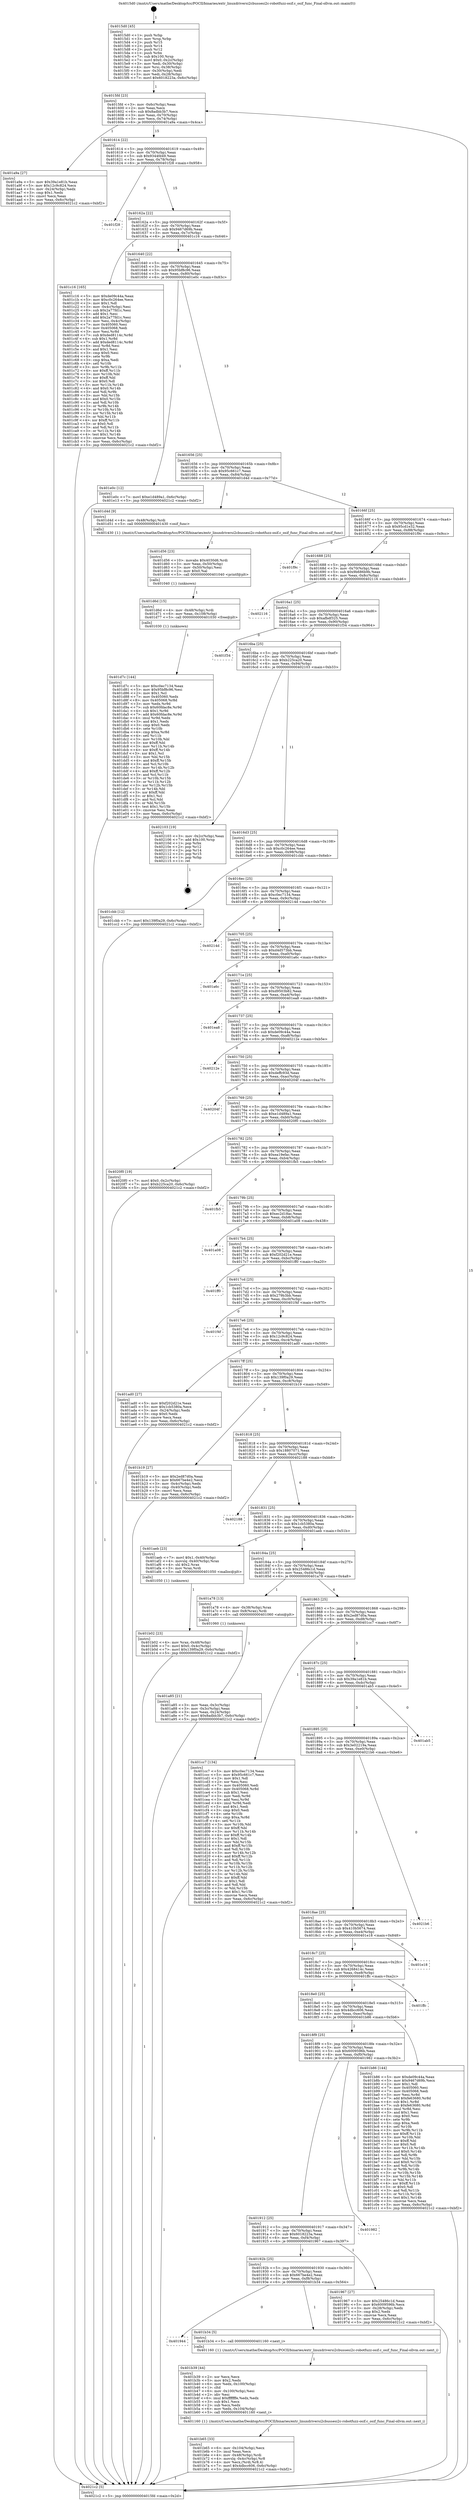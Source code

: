 digraph "0x4015d0" {
  label = "0x4015d0 (/mnt/c/Users/mathe/Desktop/tcc/POCII/binaries/extr_linuxdriversi2cbussesi2c-robotfuzz-osif.c_osif_func_Final-ollvm.out::main(0))"
  labelloc = "t"
  node[shape=record]

  Entry [label="",width=0.3,height=0.3,shape=circle,fillcolor=black,style=filled]
  "0x4015fd" [label="{
     0x4015fd [23]\l
     | [instrs]\l
     &nbsp;&nbsp;0x4015fd \<+3\>: mov -0x6c(%rbp),%eax\l
     &nbsp;&nbsp;0x401600 \<+2\>: mov %eax,%ecx\l
     &nbsp;&nbsp;0x401602 \<+6\>: sub $0x8adbb3b7,%ecx\l
     &nbsp;&nbsp;0x401608 \<+3\>: mov %eax,-0x70(%rbp)\l
     &nbsp;&nbsp;0x40160b \<+3\>: mov %ecx,-0x74(%rbp)\l
     &nbsp;&nbsp;0x40160e \<+6\>: je 0000000000401a9a \<main+0x4ca\>\l
  }"]
  "0x401a9a" [label="{
     0x401a9a [27]\l
     | [instrs]\l
     &nbsp;&nbsp;0x401a9a \<+5\>: mov $0x39a1e81b,%eax\l
     &nbsp;&nbsp;0x401a9f \<+5\>: mov $0x12c9c824,%ecx\l
     &nbsp;&nbsp;0x401aa4 \<+3\>: mov -0x24(%rbp),%edx\l
     &nbsp;&nbsp;0x401aa7 \<+3\>: cmp $0x1,%edx\l
     &nbsp;&nbsp;0x401aaa \<+3\>: cmovl %ecx,%eax\l
     &nbsp;&nbsp;0x401aad \<+3\>: mov %eax,-0x6c(%rbp)\l
     &nbsp;&nbsp;0x401ab0 \<+5\>: jmp 00000000004021c2 \<main+0xbf2\>\l
  }"]
  "0x401614" [label="{
     0x401614 [22]\l
     | [instrs]\l
     &nbsp;&nbsp;0x401614 \<+5\>: jmp 0000000000401619 \<main+0x49\>\l
     &nbsp;&nbsp;0x401619 \<+3\>: mov -0x70(%rbp),%eax\l
     &nbsp;&nbsp;0x40161c \<+5\>: sub $0x9344fd49,%eax\l
     &nbsp;&nbsp;0x401621 \<+3\>: mov %eax,-0x78(%rbp)\l
     &nbsp;&nbsp;0x401624 \<+6\>: je 0000000000401f28 \<main+0x958\>\l
  }"]
  Exit [label="",width=0.3,height=0.3,shape=circle,fillcolor=black,style=filled,peripheries=2]
  "0x401f28" [label="{
     0x401f28\l
  }", style=dashed]
  "0x40162a" [label="{
     0x40162a [22]\l
     | [instrs]\l
     &nbsp;&nbsp;0x40162a \<+5\>: jmp 000000000040162f \<main+0x5f\>\l
     &nbsp;&nbsp;0x40162f \<+3\>: mov -0x70(%rbp),%eax\l
     &nbsp;&nbsp;0x401632 \<+5\>: sub $0x9467d69b,%eax\l
     &nbsp;&nbsp;0x401637 \<+3\>: mov %eax,-0x7c(%rbp)\l
     &nbsp;&nbsp;0x40163a \<+6\>: je 0000000000401c16 \<main+0x646\>\l
  }"]
  "0x401d7c" [label="{
     0x401d7c [144]\l
     | [instrs]\l
     &nbsp;&nbsp;0x401d7c \<+5\>: mov $0xc0ec7134,%eax\l
     &nbsp;&nbsp;0x401d81 \<+5\>: mov $0x95bf8c96,%esi\l
     &nbsp;&nbsp;0x401d86 \<+2\>: mov $0x1,%cl\l
     &nbsp;&nbsp;0x401d88 \<+7\>: mov 0x405060,%edx\l
     &nbsp;&nbsp;0x401d8f \<+8\>: mov 0x405068,%r8d\l
     &nbsp;&nbsp;0x401d97 \<+3\>: mov %edx,%r9d\l
     &nbsp;&nbsp;0x401d9a \<+7\>: sub $0x60fdac8e,%r9d\l
     &nbsp;&nbsp;0x401da1 \<+4\>: sub $0x1,%r9d\l
     &nbsp;&nbsp;0x401da5 \<+7\>: add $0x60fdac8e,%r9d\l
     &nbsp;&nbsp;0x401dac \<+4\>: imul %r9d,%edx\l
     &nbsp;&nbsp;0x401db0 \<+3\>: and $0x1,%edx\l
     &nbsp;&nbsp;0x401db3 \<+3\>: cmp $0x0,%edx\l
     &nbsp;&nbsp;0x401db6 \<+4\>: sete %r10b\l
     &nbsp;&nbsp;0x401dba \<+4\>: cmp $0xa,%r8d\l
     &nbsp;&nbsp;0x401dbe \<+4\>: setl %r11b\l
     &nbsp;&nbsp;0x401dc2 \<+3\>: mov %r10b,%bl\l
     &nbsp;&nbsp;0x401dc5 \<+3\>: xor $0xff,%bl\l
     &nbsp;&nbsp;0x401dc8 \<+3\>: mov %r11b,%r14b\l
     &nbsp;&nbsp;0x401dcb \<+4\>: xor $0xff,%r14b\l
     &nbsp;&nbsp;0x401dcf \<+3\>: xor $0x1,%cl\l
     &nbsp;&nbsp;0x401dd2 \<+3\>: mov %bl,%r15b\l
     &nbsp;&nbsp;0x401dd5 \<+4\>: and $0xff,%r15b\l
     &nbsp;&nbsp;0x401dd9 \<+3\>: and %cl,%r10b\l
     &nbsp;&nbsp;0x401ddc \<+3\>: mov %r14b,%r12b\l
     &nbsp;&nbsp;0x401ddf \<+4\>: and $0xff,%r12b\l
     &nbsp;&nbsp;0x401de3 \<+3\>: and %cl,%r11b\l
     &nbsp;&nbsp;0x401de6 \<+3\>: or %r10b,%r15b\l
     &nbsp;&nbsp;0x401de9 \<+3\>: or %r11b,%r12b\l
     &nbsp;&nbsp;0x401dec \<+3\>: xor %r12b,%r15b\l
     &nbsp;&nbsp;0x401def \<+3\>: or %r14b,%bl\l
     &nbsp;&nbsp;0x401df2 \<+3\>: xor $0xff,%bl\l
     &nbsp;&nbsp;0x401df5 \<+3\>: or $0x1,%cl\l
     &nbsp;&nbsp;0x401df8 \<+2\>: and %cl,%bl\l
     &nbsp;&nbsp;0x401dfa \<+3\>: or %bl,%r15b\l
     &nbsp;&nbsp;0x401dfd \<+4\>: test $0x1,%r15b\l
     &nbsp;&nbsp;0x401e01 \<+3\>: cmovne %esi,%eax\l
     &nbsp;&nbsp;0x401e04 \<+3\>: mov %eax,-0x6c(%rbp)\l
     &nbsp;&nbsp;0x401e07 \<+5\>: jmp 00000000004021c2 \<main+0xbf2\>\l
  }"]
  "0x401c16" [label="{
     0x401c16 [165]\l
     | [instrs]\l
     &nbsp;&nbsp;0x401c16 \<+5\>: mov $0xde09c44a,%eax\l
     &nbsp;&nbsp;0x401c1b \<+5\>: mov $0xc0c264ee,%ecx\l
     &nbsp;&nbsp;0x401c20 \<+2\>: mov $0x1,%dl\l
     &nbsp;&nbsp;0x401c22 \<+3\>: mov -0x4c(%rbp),%esi\l
     &nbsp;&nbsp;0x401c25 \<+6\>: sub $0x2a77fd1c,%esi\l
     &nbsp;&nbsp;0x401c2b \<+3\>: add $0x1,%esi\l
     &nbsp;&nbsp;0x401c2e \<+6\>: add $0x2a77fd1c,%esi\l
     &nbsp;&nbsp;0x401c34 \<+3\>: mov %esi,-0x4c(%rbp)\l
     &nbsp;&nbsp;0x401c37 \<+7\>: mov 0x405060,%esi\l
     &nbsp;&nbsp;0x401c3e \<+7\>: mov 0x405068,%edi\l
     &nbsp;&nbsp;0x401c45 \<+3\>: mov %esi,%r8d\l
     &nbsp;&nbsp;0x401c48 \<+7\>: sub $0xded8114c,%r8d\l
     &nbsp;&nbsp;0x401c4f \<+4\>: sub $0x1,%r8d\l
     &nbsp;&nbsp;0x401c53 \<+7\>: add $0xded8114c,%r8d\l
     &nbsp;&nbsp;0x401c5a \<+4\>: imul %r8d,%esi\l
     &nbsp;&nbsp;0x401c5e \<+3\>: and $0x1,%esi\l
     &nbsp;&nbsp;0x401c61 \<+3\>: cmp $0x0,%esi\l
     &nbsp;&nbsp;0x401c64 \<+4\>: sete %r9b\l
     &nbsp;&nbsp;0x401c68 \<+3\>: cmp $0xa,%edi\l
     &nbsp;&nbsp;0x401c6b \<+4\>: setl %r10b\l
     &nbsp;&nbsp;0x401c6f \<+3\>: mov %r9b,%r11b\l
     &nbsp;&nbsp;0x401c72 \<+4\>: xor $0xff,%r11b\l
     &nbsp;&nbsp;0x401c76 \<+3\>: mov %r10b,%bl\l
     &nbsp;&nbsp;0x401c79 \<+3\>: xor $0xff,%bl\l
     &nbsp;&nbsp;0x401c7c \<+3\>: xor $0x0,%dl\l
     &nbsp;&nbsp;0x401c7f \<+3\>: mov %r11b,%r14b\l
     &nbsp;&nbsp;0x401c82 \<+4\>: and $0x0,%r14b\l
     &nbsp;&nbsp;0x401c86 \<+3\>: and %dl,%r9b\l
     &nbsp;&nbsp;0x401c89 \<+3\>: mov %bl,%r15b\l
     &nbsp;&nbsp;0x401c8c \<+4\>: and $0x0,%r15b\l
     &nbsp;&nbsp;0x401c90 \<+3\>: and %dl,%r10b\l
     &nbsp;&nbsp;0x401c93 \<+3\>: or %r9b,%r14b\l
     &nbsp;&nbsp;0x401c96 \<+3\>: or %r10b,%r15b\l
     &nbsp;&nbsp;0x401c99 \<+3\>: xor %r15b,%r14b\l
     &nbsp;&nbsp;0x401c9c \<+3\>: or %bl,%r11b\l
     &nbsp;&nbsp;0x401c9f \<+4\>: xor $0xff,%r11b\l
     &nbsp;&nbsp;0x401ca3 \<+3\>: or $0x0,%dl\l
     &nbsp;&nbsp;0x401ca6 \<+3\>: and %dl,%r11b\l
     &nbsp;&nbsp;0x401ca9 \<+3\>: or %r11b,%r14b\l
     &nbsp;&nbsp;0x401cac \<+4\>: test $0x1,%r14b\l
     &nbsp;&nbsp;0x401cb0 \<+3\>: cmovne %ecx,%eax\l
     &nbsp;&nbsp;0x401cb3 \<+3\>: mov %eax,-0x6c(%rbp)\l
     &nbsp;&nbsp;0x401cb6 \<+5\>: jmp 00000000004021c2 \<main+0xbf2\>\l
  }"]
  "0x401640" [label="{
     0x401640 [22]\l
     | [instrs]\l
     &nbsp;&nbsp;0x401640 \<+5\>: jmp 0000000000401645 \<main+0x75\>\l
     &nbsp;&nbsp;0x401645 \<+3\>: mov -0x70(%rbp),%eax\l
     &nbsp;&nbsp;0x401648 \<+5\>: sub $0x95bf8c96,%eax\l
     &nbsp;&nbsp;0x40164d \<+3\>: mov %eax,-0x80(%rbp)\l
     &nbsp;&nbsp;0x401650 \<+6\>: je 0000000000401e0c \<main+0x83c\>\l
  }"]
  "0x401d6d" [label="{
     0x401d6d [15]\l
     | [instrs]\l
     &nbsp;&nbsp;0x401d6d \<+4\>: mov -0x48(%rbp),%rdi\l
     &nbsp;&nbsp;0x401d71 \<+6\>: mov %eax,-0x108(%rbp)\l
     &nbsp;&nbsp;0x401d77 \<+5\>: call 0000000000401030 \<free@plt\>\l
     | [calls]\l
     &nbsp;&nbsp;0x401030 \{1\} (unknown)\l
  }"]
  "0x401e0c" [label="{
     0x401e0c [12]\l
     | [instrs]\l
     &nbsp;&nbsp;0x401e0c \<+7\>: movl $0xe1d489a1,-0x6c(%rbp)\l
     &nbsp;&nbsp;0x401e13 \<+5\>: jmp 00000000004021c2 \<main+0xbf2\>\l
  }"]
  "0x401656" [label="{
     0x401656 [25]\l
     | [instrs]\l
     &nbsp;&nbsp;0x401656 \<+5\>: jmp 000000000040165b \<main+0x8b\>\l
     &nbsp;&nbsp;0x40165b \<+3\>: mov -0x70(%rbp),%eax\l
     &nbsp;&nbsp;0x40165e \<+5\>: sub $0x95c661c7,%eax\l
     &nbsp;&nbsp;0x401663 \<+6\>: mov %eax,-0x84(%rbp)\l
     &nbsp;&nbsp;0x401669 \<+6\>: je 0000000000401d4d \<main+0x77d\>\l
  }"]
  "0x401d56" [label="{
     0x401d56 [23]\l
     | [instrs]\l
     &nbsp;&nbsp;0x401d56 \<+10\>: movabs $0x4030d6,%rdi\l
     &nbsp;&nbsp;0x401d60 \<+3\>: mov %eax,-0x50(%rbp)\l
     &nbsp;&nbsp;0x401d63 \<+3\>: mov -0x50(%rbp),%esi\l
     &nbsp;&nbsp;0x401d66 \<+2\>: mov $0x0,%al\l
     &nbsp;&nbsp;0x401d68 \<+5\>: call 0000000000401040 \<printf@plt\>\l
     | [calls]\l
     &nbsp;&nbsp;0x401040 \{1\} (unknown)\l
  }"]
  "0x401d4d" [label="{
     0x401d4d [9]\l
     | [instrs]\l
     &nbsp;&nbsp;0x401d4d \<+4\>: mov -0x48(%rbp),%rdi\l
     &nbsp;&nbsp;0x401d51 \<+5\>: call 0000000000401430 \<osif_func\>\l
     | [calls]\l
     &nbsp;&nbsp;0x401430 \{1\} (/mnt/c/Users/mathe/Desktop/tcc/POCII/binaries/extr_linuxdriversi2cbussesi2c-robotfuzz-osif.c_osif_func_Final-ollvm.out::osif_func)\l
  }"]
  "0x40166f" [label="{
     0x40166f [25]\l
     | [instrs]\l
     &nbsp;&nbsp;0x40166f \<+5\>: jmp 0000000000401674 \<main+0xa4\>\l
     &nbsp;&nbsp;0x401674 \<+3\>: mov -0x70(%rbp),%eax\l
     &nbsp;&nbsp;0x401677 \<+5\>: sub $0x95cd1e32,%eax\l
     &nbsp;&nbsp;0x40167c \<+6\>: mov %eax,-0x88(%rbp)\l
     &nbsp;&nbsp;0x401682 \<+6\>: je 0000000000401f9c \<main+0x9cc\>\l
  }"]
  "0x401b65" [label="{
     0x401b65 [33]\l
     | [instrs]\l
     &nbsp;&nbsp;0x401b65 \<+6\>: mov -0x104(%rbp),%ecx\l
     &nbsp;&nbsp;0x401b6b \<+3\>: imul %eax,%ecx\l
     &nbsp;&nbsp;0x401b6e \<+4\>: mov -0x48(%rbp),%rdi\l
     &nbsp;&nbsp;0x401b72 \<+4\>: movslq -0x4c(%rbp),%r8\l
     &nbsp;&nbsp;0x401b76 \<+4\>: mov %ecx,(%rdi,%r8,4)\l
     &nbsp;&nbsp;0x401b7a \<+7\>: movl $0x4dbcc606,-0x6c(%rbp)\l
     &nbsp;&nbsp;0x401b81 \<+5\>: jmp 00000000004021c2 \<main+0xbf2\>\l
  }"]
  "0x401f9c" [label="{
     0x401f9c\l
  }", style=dashed]
  "0x401688" [label="{
     0x401688 [25]\l
     | [instrs]\l
     &nbsp;&nbsp;0x401688 \<+5\>: jmp 000000000040168d \<main+0xbd\>\l
     &nbsp;&nbsp;0x40168d \<+3\>: mov -0x70(%rbp),%eax\l
     &nbsp;&nbsp;0x401690 \<+5\>: sub $0x9b686b9b,%eax\l
     &nbsp;&nbsp;0x401695 \<+6\>: mov %eax,-0x8c(%rbp)\l
     &nbsp;&nbsp;0x40169b \<+6\>: je 0000000000402116 \<main+0xb46\>\l
  }"]
  "0x401b39" [label="{
     0x401b39 [44]\l
     | [instrs]\l
     &nbsp;&nbsp;0x401b39 \<+2\>: xor %ecx,%ecx\l
     &nbsp;&nbsp;0x401b3b \<+5\>: mov $0x2,%edx\l
     &nbsp;&nbsp;0x401b40 \<+6\>: mov %edx,-0x100(%rbp)\l
     &nbsp;&nbsp;0x401b46 \<+1\>: cltd\l
     &nbsp;&nbsp;0x401b47 \<+6\>: mov -0x100(%rbp),%esi\l
     &nbsp;&nbsp;0x401b4d \<+2\>: idiv %esi\l
     &nbsp;&nbsp;0x401b4f \<+6\>: imul $0xfffffffe,%edx,%edx\l
     &nbsp;&nbsp;0x401b55 \<+3\>: sub $0x1,%ecx\l
     &nbsp;&nbsp;0x401b58 \<+2\>: sub %ecx,%edx\l
     &nbsp;&nbsp;0x401b5a \<+6\>: mov %edx,-0x104(%rbp)\l
     &nbsp;&nbsp;0x401b60 \<+5\>: call 0000000000401160 \<next_i\>\l
     | [calls]\l
     &nbsp;&nbsp;0x401160 \{1\} (/mnt/c/Users/mathe/Desktop/tcc/POCII/binaries/extr_linuxdriversi2cbussesi2c-robotfuzz-osif.c_osif_func_Final-ollvm.out::next_i)\l
  }"]
  "0x402116" [label="{
     0x402116\l
  }", style=dashed]
  "0x4016a1" [label="{
     0x4016a1 [25]\l
     | [instrs]\l
     &nbsp;&nbsp;0x4016a1 \<+5\>: jmp 00000000004016a6 \<main+0xd6\>\l
     &nbsp;&nbsp;0x4016a6 \<+3\>: mov -0x70(%rbp),%eax\l
     &nbsp;&nbsp;0x4016a9 \<+5\>: sub $0xafbdf325,%eax\l
     &nbsp;&nbsp;0x4016ae \<+6\>: mov %eax,-0x90(%rbp)\l
     &nbsp;&nbsp;0x4016b4 \<+6\>: je 0000000000401f34 \<main+0x964\>\l
  }"]
  "0x401944" [label="{
     0x401944\l
  }", style=dashed]
  "0x401f34" [label="{
     0x401f34\l
  }", style=dashed]
  "0x4016ba" [label="{
     0x4016ba [25]\l
     | [instrs]\l
     &nbsp;&nbsp;0x4016ba \<+5\>: jmp 00000000004016bf \<main+0xef\>\l
     &nbsp;&nbsp;0x4016bf \<+3\>: mov -0x70(%rbp),%eax\l
     &nbsp;&nbsp;0x4016c2 \<+5\>: sub $0xb225ca20,%eax\l
     &nbsp;&nbsp;0x4016c7 \<+6\>: mov %eax,-0x94(%rbp)\l
     &nbsp;&nbsp;0x4016cd \<+6\>: je 0000000000402103 \<main+0xb33\>\l
  }"]
  "0x401b34" [label="{
     0x401b34 [5]\l
     | [instrs]\l
     &nbsp;&nbsp;0x401b34 \<+5\>: call 0000000000401160 \<next_i\>\l
     | [calls]\l
     &nbsp;&nbsp;0x401160 \{1\} (/mnt/c/Users/mathe/Desktop/tcc/POCII/binaries/extr_linuxdriversi2cbussesi2c-robotfuzz-osif.c_osif_func_Final-ollvm.out::next_i)\l
  }"]
  "0x402103" [label="{
     0x402103 [19]\l
     | [instrs]\l
     &nbsp;&nbsp;0x402103 \<+3\>: mov -0x2c(%rbp),%eax\l
     &nbsp;&nbsp;0x402106 \<+7\>: add $0x100,%rsp\l
     &nbsp;&nbsp;0x40210d \<+1\>: pop %rbx\l
     &nbsp;&nbsp;0x40210e \<+2\>: pop %r12\l
     &nbsp;&nbsp;0x402110 \<+2\>: pop %r14\l
     &nbsp;&nbsp;0x402112 \<+2\>: pop %r15\l
     &nbsp;&nbsp;0x402114 \<+1\>: pop %rbp\l
     &nbsp;&nbsp;0x402115 \<+1\>: ret\l
  }"]
  "0x4016d3" [label="{
     0x4016d3 [25]\l
     | [instrs]\l
     &nbsp;&nbsp;0x4016d3 \<+5\>: jmp 00000000004016d8 \<main+0x108\>\l
     &nbsp;&nbsp;0x4016d8 \<+3\>: mov -0x70(%rbp),%eax\l
     &nbsp;&nbsp;0x4016db \<+5\>: sub $0xc0c264ee,%eax\l
     &nbsp;&nbsp;0x4016e0 \<+6\>: mov %eax,-0x98(%rbp)\l
     &nbsp;&nbsp;0x4016e6 \<+6\>: je 0000000000401cbb \<main+0x6eb\>\l
  }"]
  "0x401b02" [label="{
     0x401b02 [23]\l
     | [instrs]\l
     &nbsp;&nbsp;0x401b02 \<+4\>: mov %rax,-0x48(%rbp)\l
     &nbsp;&nbsp;0x401b06 \<+7\>: movl $0x0,-0x4c(%rbp)\l
     &nbsp;&nbsp;0x401b0d \<+7\>: movl $0x139f0a29,-0x6c(%rbp)\l
     &nbsp;&nbsp;0x401b14 \<+5\>: jmp 00000000004021c2 \<main+0xbf2\>\l
  }"]
  "0x401cbb" [label="{
     0x401cbb [12]\l
     | [instrs]\l
     &nbsp;&nbsp;0x401cbb \<+7\>: movl $0x139f0a29,-0x6c(%rbp)\l
     &nbsp;&nbsp;0x401cc2 \<+5\>: jmp 00000000004021c2 \<main+0xbf2\>\l
  }"]
  "0x4016ec" [label="{
     0x4016ec [25]\l
     | [instrs]\l
     &nbsp;&nbsp;0x4016ec \<+5\>: jmp 00000000004016f1 \<main+0x121\>\l
     &nbsp;&nbsp;0x4016f1 \<+3\>: mov -0x70(%rbp),%eax\l
     &nbsp;&nbsp;0x4016f4 \<+5\>: sub $0xc0ec7134,%eax\l
     &nbsp;&nbsp;0x4016f9 \<+6\>: mov %eax,-0x9c(%rbp)\l
     &nbsp;&nbsp;0x4016ff \<+6\>: je 000000000040214d \<main+0xb7d\>\l
  }"]
  "0x401a85" [label="{
     0x401a85 [21]\l
     | [instrs]\l
     &nbsp;&nbsp;0x401a85 \<+3\>: mov %eax,-0x3c(%rbp)\l
     &nbsp;&nbsp;0x401a88 \<+3\>: mov -0x3c(%rbp),%eax\l
     &nbsp;&nbsp;0x401a8b \<+3\>: mov %eax,-0x24(%rbp)\l
     &nbsp;&nbsp;0x401a8e \<+7\>: movl $0x8adbb3b7,-0x6c(%rbp)\l
     &nbsp;&nbsp;0x401a95 \<+5\>: jmp 00000000004021c2 \<main+0xbf2\>\l
  }"]
  "0x40214d" [label="{
     0x40214d\l
  }", style=dashed]
  "0x401705" [label="{
     0x401705 [25]\l
     | [instrs]\l
     &nbsp;&nbsp;0x401705 \<+5\>: jmp 000000000040170a \<main+0x13a\>\l
     &nbsp;&nbsp;0x40170a \<+3\>: mov -0x70(%rbp),%eax\l
     &nbsp;&nbsp;0x40170d \<+5\>: sub $0xd4d573bb,%eax\l
     &nbsp;&nbsp;0x401712 \<+6\>: mov %eax,-0xa0(%rbp)\l
     &nbsp;&nbsp;0x401718 \<+6\>: je 0000000000401a6c \<main+0x49c\>\l
  }"]
  "0x4015d0" [label="{
     0x4015d0 [45]\l
     | [instrs]\l
     &nbsp;&nbsp;0x4015d0 \<+1\>: push %rbp\l
     &nbsp;&nbsp;0x4015d1 \<+3\>: mov %rsp,%rbp\l
     &nbsp;&nbsp;0x4015d4 \<+2\>: push %r15\l
     &nbsp;&nbsp;0x4015d6 \<+2\>: push %r14\l
     &nbsp;&nbsp;0x4015d8 \<+2\>: push %r12\l
     &nbsp;&nbsp;0x4015da \<+1\>: push %rbx\l
     &nbsp;&nbsp;0x4015db \<+7\>: sub $0x100,%rsp\l
     &nbsp;&nbsp;0x4015e2 \<+7\>: movl $0x0,-0x2c(%rbp)\l
     &nbsp;&nbsp;0x4015e9 \<+3\>: mov %edi,-0x30(%rbp)\l
     &nbsp;&nbsp;0x4015ec \<+4\>: mov %rsi,-0x38(%rbp)\l
     &nbsp;&nbsp;0x4015f0 \<+3\>: mov -0x30(%rbp),%edi\l
     &nbsp;&nbsp;0x4015f3 \<+3\>: mov %edi,-0x28(%rbp)\l
     &nbsp;&nbsp;0x4015f6 \<+7\>: movl $0x6018223a,-0x6c(%rbp)\l
  }"]
  "0x401a6c" [label="{
     0x401a6c\l
  }", style=dashed]
  "0x40171e" [label="{
     0x40171e [25]\l
     | [instrs]\l
     &nbsp;&nbsp;0x40171e \<+5\>: jmp 0000000000401723 \<main+0x153\>\l
     &nbsp;&nbsp;0x401723 \<+3\>: mov -0x70(%rbp),%eax\l
     &nbsp;&nbsp;0x401726 \<+5\>: sub $0xd9503b82,%eax\l
     &nbsp;&nbsp;0x40172b \<+6\>: mov %eax,-0xa4(%rbp)\l
     &nbsp;&nbsp;0x401731 \<+6\>: je 0000000000401ea8 \<main+0x8d8\>\l
  }"]
  "0x4021c2" [label="{
     0x4021c2 [5]\l
     | [instrs]\l
     &nbsp;&nbsp;0x4021c2 \<+5\>: jmp 00000000004015fd \<main+0x2d\>\l
  }"]
  "0x401ea8" [label="{
     0x401ea8\l
  }", style=dashed]
  "0x401737" [label="{
     0x401737 [25]\l
     | [instrs]\l
     &nbsp;&nbsp;0x401737 \<+5\>: jmp 000000000040173c \<main+0x16c\>\l
     &nbsp;&nbsp;0x40173c \<+3\>: mov -0x70(%rbp),%eax\l
     &nbsp;&nbsp;0x40173f \<+5\>: sub $0xde09c44a,%eax\l
     &nbsp;&nbsp;0x401744 \<+6\>: mov %eax,-0xa8(%rbp)\l
     &nbsp;&nbsp;0x40174a \<+6\>: je 000000000040212e \<main+0xb5e\>\l
  }"]
  "0x40192b" [label="{
     0x40192b [25]\l
     | [instrs]\l
     &nbsp;&nbsp;0x40192b \<+5\>: jmp 0000000000401930 \<main+0x360\>\l
     &nbsp;&nbsp;0x401930 \<+3\>: mov -0x70(%rbp),%eax\l
     &nbsp;&nbsp;0x401933 \<+5\>: sub $0x667be4e2,%eax\l
     &nbsp;&nbsp;0x401938 \<+6\>: mov %eax,-0xf8(%rbp)\l
     &nbsp;&nbsp;0x40193e \<+6\>: je 0000000000401b34 \<main+0x564\>\l
  }"]
  "0x40212e" [label="{
     0x40212e\l
  }", style=dashed]
  "0x401750" [label="{
     0x401750 [25]\l
     | [instrs]\l
     &nbsp;&nbsp;0x401750 \<+5\>: jmp 0000000000401755 \<main+0x185\>\l
     &nbsp;&nbsp;0x401755 \<+3\>: mov -0x70(%rbp),%eax\l
     &nbsp;&nbsp;0x401758 \<+5\>: sub $0xdeffc93d,%eax\l
     &nbsp;&nbsp;0x40175d \<+6\>: mov %eax,-0xac(%rbp)\l
     &nbsp;&nbsp;0x401763 \<+6\>: je 000000000040204f \<main+0xa7f\>\l
  }"]
  "0x401967" [label="{
     0x401967 [27]\l
     | [instrs]\l
     &nbsp;&nbsp;0x401967 \<+5\>: mov $0x25486c1d,%eax\l
     &nbsp;&nbsp;0x40196c \<+5\>: mov $0x6009596b,%ecx\l
     &nbsp;&nbsp;0x401971 \<+3\>: mov -0x28(%rbp),%edx\l
     &nbsp;&nbsp;0x401974 \<+3\>: cmp $0x2,%edx\l
     &nbsp;&nbsp;0x401977 \<+3\>: cmovne %ecx,%eax\l
     &nbsp;&nbsp;0x40197a \<+3\>: mov %eax,-0x6c(%rbp)\l
     &nbsp;&nbsp;0x40197d \<+5\>: jmp 00000000004021c2 \<main+0xbf2\>\l
  }"]
  "0x40204f" [label="{
     0x40204f\l
  }", style=dashed]
  "0x401769" [label="{
     0x401769 [25]\l
     | [instrs]\l
     &nbsp;&nbsp;0x401769 \<+5\>: jmp 000000000040176e \<main+0x19e\>\l
     &nbsp;&nbsp;0x40176e \<+3\>: mov -0x70(%rbp),%eax\l
     &nbsp;&nbsp;0x401771 \<+5\>: sub $0xe1d489a1,%eax\l
     &nbsp;&nbsp;0x401776 \<+6\>: mov %eax,-0xb0(%rbp)\l
     &nbsp;&nbsp;0x40177c \<+6\>: je 00000000004020f0 \<main+0xb20\>\l
  }"]
  "0x401912" [label="{
     0x401912 [25]\l
     | [instrs]\l
     &nbsp;&nbsp;0x401912 \<+5\>: jmp 0000000000401917 \<main+0x347\>\l
     &nbsp;&nbsp;0x401917 \<+3\>: mov -0x70(%rbp),%eax\l
     &nbsp;&nbsp;0x40191a \<+5\>: sub $0x6018223a,%eax\l
     &nbsp;&nbsp;0x40191f \<+6\>: mov %eax,-0xf4(%rbp)\l
     &nbsp;&nbsp;0x401925 \<+6\>: je 0000000000401967 \<main+0x397\>\l
  }"]
  "0x4020f0" [label="{
     0x4020f0 [19]\l
     | [instrs]\l
     &nbsp;&nbsp;0x4020f0 \<+7\>: movl $0x0,-0x2c(%rbp)\l
     &nbsp;&nbsp;0x4020f7 \<+7\>: movl $0xb225ca20,-0x6c(%rbp)\l
     &nbsp;&nbsp;0x4020fe \<+5\>: jmp 00000000004021c2 \<main+0xbf2\>\l
  }"]
  "0x401782" [label="{
     0x401782 [25]\l
     | [instrs]\l
     &nbsp;&nbsp;0x401782 \<+5\>: jmp 0000000000401787 \<main+0x1b7\>\l
     &nbsp;&nbsp;0x401787 \<+3\>: mov -0x70(%rbp),%eax\l
     &nbsp;&nbsp;0x40178a \<+5\>: sub $0xea19efac,%eax\l
     &nbsp;&nbsp;0x40178f \<+6\>: mov %eax,-0xb4(%rbp)\l
     &nbsp;&nbsp;0x401795 \<+6\>: je 0000000000401fb5 \<main+0x9e5\>\l
  }"]
  "0x401982" [label="{
     0x401982\l
  }", style=dashed]
  "0x401fb5" [label="{
     0x401fb5\l
  }", style=dashed]
  "0x40179b" [label="{
     0x40179b [25]\l
     | [instrs]\l
     &nbsp;&nbsp;0x40179b \<+5\>: jmp 00000000004017a0 \<main+0x1d0\>\l
     &nbsp;&nbsp;0x4017a0 \<+3\>: mov -0x70(%rbp),%eax\l
     &nbsp;&nbsp;0x4017a3 \<+5\>: sub $0xec2d18ac,%eax\l
     &nbsp;&nbsp;0x4017a8 \<+6\>: mov %eax,-0xb8(%rbp)\l
     &nbsp;&nbsp;0x4017ae \<+6\>: je 0000000000401a08 \<main+0x438\>\l
  }"]
  "0x4018f9" [label="{
     0x4018f9 [25]\l
     | [instrs]\l
     &nbsp;&nbsp;0x4018f9 \<+5\>: jmp 00000000004018fe \<main+0x32e\>\l
     &nbsp;&nbsp;0x4018fe \<+3\>: mov -0x70(%rbp),%eax\l
     &nbsp;&nbsp;0x401901 \<+5\>: sub $0x6009596b,%eax\l
     &nbsp;&nbsp;0x401906 \<+6\>: mov %eax,-0xf0(%rbp)\l
     &nbsp;&nbsp;0x40190c \<+6\>: je 0000000000401982 \<main+0x3b2\>\l
  }"]
  "0x401a08" [label="{
     0x401a08\l
  }", style=dashed]
  "0x4017b4" [label="{
     0x4017b4 [25]\l
     | [instrs]\l
     &nbsp;&nbsp;0x4017b4 \<+5\>: jmp 00000000004017b9 \<main+0x1e9\>\l
     &nbsp;&nbsp;0x4017b9 \<+3\>: mov -0x70(%rbp),%eax\l
     &nbsp;&nbsp;0x4017bc \<+5\>: sub $0xf202d21e,%eax\l
     &nbsp;&nbsp;0x4017c1 \<+6\>: mov %eax,-0xbc(%rbp)\l
     &nbsp;&nbsp;0x4017c7 \<+6\>: je 0000000000401ff0 \<main+0xa20\>\l
  }"]
  "0x401b86" [label="{
     0x401b86 [144]\l
     | [instrs]\l
     &nbsp;&nbsp;0x401b86 \<+5\>: mov $0xde09c44a,%eax\l
     &nbsp;&nbsp;0x401b8b \<+5\>: mov $0x9467d69b,%ecx\l
     &nbsp;&nbsp;0x401b90 \<+2\>: mov $0x1,%dl\l
     &nbsp;&nbsp;0x401b92 \<+7\>: mov 0x405060,%esi\l
     &nbsp;&nbsp;0x401b99 \<+7\>: mov 0x405068,%edi\l
     &nbsp;&nbsp;0x401ba0 \<+3\>: mov %esi,%r8d\l
     &nbsp;&nbsp;0x401ba3 \<+7\>: add $0xfe63680,%r8d\l
     &nbsp;&nbsp;0x401baa \<+4\>: sub $0x1,%r8d\l
     &nbsp;&nbsp;0x401bae \<+7\>: sub $0xfe63680,%r8d\l
     &nbsp;&nbsp;0x401bb5 \<+4\>: imul %r8d,%esi\l
     &nbsp;&nbsp;0x401bb9 \<+3\>: and $0x1,%esi\l
     &nbsp;&nbsp;0x401bbc \<+3\>: cmp $0x0,%esi\l
     &nbsp;&nbsp;0x401bbf \<+4\>: sete %r9b\l
     &nbsp;&nbsp;0x401bc3 \<+3\>: cmp $0xa,%edi\l
     &nbsp;&nbsp;0x401bc6 \<+4\>: setl %r10b\l
     &nbsp;&nbsp;0x401bca \<+3\>: mov %r9b,%r11b\l
     &nbsp;&nbsp;0x401bcd \<+4\>: xor $0xff,%r11b\l
     &nbsp;&nbsp;0x401bd1 \<+3\>: mov %r10b,%bl\l
     &nbsp;&nbsp;0x401bd4 \<+3\>: xor $0xff,%bl\l
     &nbsp;&nbsp;0x401bd7 \<+3\>: xor $0x0,%dl\l
     &nbsp;&nbsp;0x401bda \<+3\>: mov %r11b,%r14b\l
     &nbsp;&nbsp;0x401bdd \<+4\>: and $0x0,%r14b\l
     &nbsp;&nbsp;0x401be1 \<+3\>: and %dl,%r9b\l
     &nbsp;&nbsp;0x401be4 \<+3\>: mov %bl,%r15b\l
     &nbsp;&nbsp;0x401be7 \<+4\>: and $0x0,%r15b\l
     &nbsp;&nbsp;0x401beb \<+3\>: and %dl,%r10b\l
     &nbsp;&nbsp;0x401bee \<+3\>: or %r9b,%r14b\l
     &nbsp;&nbsp;0x401bf1 \<+3\>: or %r10b,%r15b\l
     &nbsp;&nbsp;0x401bf4 \<+3\>: xor %r15b,%r14b\l
     &nbsp;&nbsp;0x401bf7 \<+3\>: or %bl,%r11b\l
     &nbsp;&nbsp;0x401bfa \<+4\>: xor $0xff,%r11b\l
     &nbsp;&nbsp;0x401bfe \<+3\>: or $0x0,%dl\l
     &nbsp;&nbsp;0x401c01 \<+3\>: and %dl,%r11b\l
     &nbsp;&nbsp;0x401c04 \<+3\>: or %r11b,%r14b\l
     &nbsp;&nbsp;0x401c07 \<+4\>: test $0x1,%r14b\l
     &nbsp;&nbsp;0x401c0b \<+3\>: cmovne %ecx,%eax\l
     &nbsp;&nbsp;0x401c0e \<+3\>: mov %eax,-0x6c(%rbp)\l
     &nbsp;&nbsp;0x401c11 \<+5\>: jmp 00000000004021c2 \<main+0xbf2\>\l
  }"]
  "0x401ff0" [label="{
     0x401ff0\l
  }", style=dashed]
  "0x4017cd" [label="{
     0x4017cd [25]\l
     | [instrs]\l
     &nbsp;&nbsp;0x4017cd \<+5\>: jmp 00000000004017d2 \<main+0x202\>\l
     &nbsp;&nbsp;0x4017d2 \<+3\>: mov -0x70(%rbp),%eax\l
     &nbsp;&nbsp;0x4017d5 \<+5\>: sub $0x279b3bb,%eax\l
     &nbsp;&nbsp;0x4017da \<+6\>: mov %eax,-0xc0(%rbp)\l
     &nbsp;&nbsp;0x4017e0 \<+6\>: je 0000000000401f4f \<main+0x97f\>\l
  }"]
  "0x4018e0" [label="{
     0x4018e0 [25]\l
     | [instrs]\l
     &nbsp;&nbsp;0x4018e0 \<+5\>: jmp 00000000004018e5 \<main+0x315\>\l
     &nbsp;&nbsp;0x4018e5 \<+3\>: mov -0x70(%rbp),%eax\l
     &nbsp;&nbsp;0x4018e8 \<+5\>: sub $0x4dbcc606,%eax\l
     &nbsp;&nbsp;0x4018ed \<+6\>: mov %eax,-0xec(%rbp)\l
     &nbsp;&nbsp;0x4018f3 \<+6\>: je 0000000000401b86 \<main+0x5b6\>\l
  }"]
  "0x401f4f" [label="{
     0x401f4f\l
  }", style=dashed]
  "0x4017e6" [label="{
     0x4017e6 [25]\l
     | [instrs]\l
     &nbsp;&nbsp;0x4017e6 \<+5\>: jmp 00000000004017eb \<main+0x21b\>\l
     &nbsp;&nbsp;0x4017eb \<+3\>: mov -0x70(%rbp),%eax\l
     &nbsp;&nbsp;0x4017ee \<+5\>: sub $0x12c9c824,%eax\l
     &nbsp;&nbsp;0x4017f3 \<+6\>: mov %eax,-0xc4(%rbp)\l
     &nbsp;&nbsp;0x4017f9 \<+6\>: je 0000000000401ad0 \<main+0x500\>\l
  }"]
  "0x401ffc" [label="{
     0x401ffc\l
  }", style=dashed]
  "0x401ad0" [label="{
     0x401ad0 [27]\l
     | [instrs]\l
     &nbsp;&nbsp;0x401ad0 \<+5\>: mov $0xf202d21e,%eax\l
     &nbsp;&nbsp;0x401ad5 \<+5\>: mov $0x1cb5380a,%ecx\l
     &nbsp;&nbsp;0x401ada \<+3\>: mov -0x24(%rbp),%edx\l
     &nbsp;&nbsp;0x401add \<+3\>: cmp $0x0,%edx\l
     &nbsp;&nbsp;0x401ae0 \<+3\>: cmove %ecx,%eax\l
     &nbsp;&nbsp;0x401ae3 \<+3\>: mov %eax,-0x6c(%rbp)\l
     &nbsp;&nbsp;0x401ae6 \<+5\>: jmp 00000000004021c2 \<main+0xbf2\>\l
  }"]
  "0x4017ff" [label="{
     0x4017ff [25]\l
     | [instrs]\l
     &nbsp;&nbsp;0x4017ff \<+5\>: jmp 0000000000401804 \<main+0x234\>\l
     &nbsp;&nbsp;0x401804 \<+3\>: mov -0x70(%rbp),%eax\l
     &nbsp;&nbsp;0x401807 \<+5\>: sub $0x139f0a29,%eax\l
     &nbsp;&nbsp;0x40180c \<+6\>: mov %eax,-0xc8(%rbp)\l
     &nbsp;&nbsp;0x401812 \<+6\>: je 0000000000401b19 \<main+0x549\>\l
  }"]
  "0x4018c7" [label="{
     0x4018c7 [25]\l
     | [instrs]\l
     &nbsp;&nbsp;0x4018c7 \<+5\>: jmp 00000000004018cc \<main+0x2fc\>\l
     &nbsp;&nbsp;0x4018cc \<+3\>: mov -0x70(%rbp),%eax\l
     &nbsp;&nbsp;0x4018cf \<+5\>: sub $0x4268414c,%eax\l
     &nbsp;&nbsp;0x4018d4 \<+6\>: mov %eax,-0xe8(%rbp)\l
     &nbsp;&nbsp;0x4018da \<+6\>: je 0000000000401ffc \<main+0xa2c\>\l
  }"]
  "0x401b19" [label="{
     0x401b19 [27]\l
     | [instrs]\l
     &nbsp;&nbsp;0x401b19 \<+5\>: mov $0x2ed87d0a,%eax\l
     &nbsp;&nbsp;0x401b1e \<+5\>: mov $0x667be4e2,%ecx\l
     &nbsp;&nbsp;0x401b23 \<+3\>: mov -0x4c(%rbp),%edx\l
     &nbsp;&nbsp;0x401b26 \<+3\>: cmp -0x40(%rbp),%edx\l
     &nbsp;&nbsp;0x401b29 \<+3\>: cmovl %ecx,%eax\l
     &nbsp;&nbsp;0x401b2c \<+3\>: mov %eax,-0x6c(%rbp)\l
     &nbsp;&nbsp;0x401b2f \<+5\>: jmp 00000000004021c2 \<main+0xbf2\>\l
  }"]
  "0x401818" [label="{
     0x401818 [25]\l
     | [instrs]\l
     &nbsp;&nbsp;0x401818 \<+5\>: jmp 000000000040181d \<main+0x24d\>\l
     &nbsp;&nbsp;0x40181d \<+3\>: mov -0x70(%rbp),%eax\l
     &nbsp;&nbsp;0x401820 \<+5\>: sub $0x18807071,%eax\l
     &nbsp;&nbsp;0x401825 \<+6\>: mov %eax,-0xcc(%rbp)\l
     &nbsp;&nbsp;0x40182b \<+6\>: je 0000000000402188 \<main+0xbb8\>\l
  }"]
  "0x401e18" [label="{
     0x401e18\l
  }", style=dashed]
  "0x402188" [label="{
     0x402188\l
  }", style=dashed]
  "0x401831" [label="{
     0x401831 [25]\l
     | [instrs]\l
     &nbsp;&nbsp;0x401831 \<+5\>: jmp 0000000000401836 \<main+0x266\>\l
     &nbsp;&nbsp;0x401836 \<+3\>: mov -0x70(%rbp),%eax\l
     &nbsp;&nbsp;0x401839 \<+5\>: sub $0x1cb5380a,%eax\l
     &nbsp;&nbsp;0x40183e \<+6\>: mov %eax,-0xd0(%rbp)\l
     &nbsp;&nbsp;0x401844 \<+6\>: je 0000000000401aeb \<main+0x51b\>\l
  }"]
  "0x4018ae" [label="{
     0x4018ae [25]\l
     | [instrs]\l
     &nbsp;&nbsp;0x4018ae \<+5\>: jmp 00000000004018b3 \<main+0x2e3\>\l
     &nbsp;&nbsp;0x4018b3 \<+3\>: mov -0x70(%rbp),%eax\l
     &nbsp;&nbsp;0x4018b6 \<+5\>: sub $0x410b5674,%eax\l
     &nbsp;&nbsp;0x4018bb \<+6\>: mov %eax,-0xe4(%rbp)\l
     &nbsp;&nbsp;0x4018c1 \<+6\>: je 0000000000401e18 \<main+0x848\>\l
  }"]
  "0x401aeb" [label="{
     0x401aeb [23]\l
     | [instrs]\l
     &nbsp;&nbsp;0x401aeb \<+7\>: movl $0x1,-0x40(%rbp)\l
     &nbsp;&nbsp;0x401af2 \<+4\>: movslq -0x40(%rbp),%rax\l
     &nbsp;&nbsp;0x401af6 \<+4\>: shl $0x2,%rax\l
     &nbsp;&nbsp;0x401afa \<+3\>: mov %rax,%rdi\l
     &nbsp;&nbsp;0x401afd \<+5\>: call 0000000000401050 \<malloc@plt\>\l
     | [calls]\l
     &nbsp;&nbsp;0x401050 \{1\} (unknown)\l
  }"]
  "0x40184a" [label="{
     0x40184a [25]\l
     | [instrs]\l
     &nbsp;&nbsp;0x40184a \<+5\>: jmp 000000000040184f \<main+0x27f\>\l
     &nbsp;&nbsp;0x40184f \<+3\>: mov -0x70(%rbp),%eax\l
     &nbsp;&nbsp;0x401852 \<+5\>: sub $0x25486c1d,%eax\l
     &nbsp;&nbsp;0x401857 \<+6\>: mov %eax,-0xd4(%rbp)\l
     &nbsp;&nbsp;0x40185d \<+6\>: je 0000000000401a78 \<main+0x4a8\>\l
  }"]
  "0x4021b6" [label="{
     0x4021b6\l
  }", style=dashed]
  "0x401a78" [label="{
     0x401a78 [13]\l
     | [instrs]\l
     &nbsp;&nbsp;0x401a78 \<+4\>: mov -0x38(%rbp),%rax\l
     &nbsp;&nbsp;0x401a7c \<+4\>: mov 0x8(%rax),%rdi\l
     &nbsp;&nbsp;0x401a80 \<+5\>: call 0000000000401060 \<atoi@plt\>\l
     | [calls]\l
     &nbsp;&nbsp;0x401060 \{1\} (unknown)\l
  }"]
  "0x401863" [label="{
     0x401863 [25]\l
     | [instrs]\l
     &nbsp;&nbsp;0x401863 \<+5\>: jmp 0000000000401868 \<main+0x298\>\l
     &nbsp;&nbsp;0x401868 \<+3\>: mov -0x70(%rbp),%eax\l
     &nbsp;&nbsp;0x40186b \<+5\>: sub $0x2ed87d0a,%eax\l
     &nbsp;&nbsp;0x401870 \<+6\>: mov %eax,-0xd8(%rbp)\l
     &nbsp;&nbsp;0x401876 \<+6\>: je 0000000000401cc7 \<main+0x6f7\>\l
  }"]
  "0x401895" [label="{
     0x401895 [25]\l
     | [instrs]\l
     &nbsp;&nbsp;0x401895 \<+5\>: jmp 000000000040189a \<main+0x2ca\>\l
     &nbsp;&nbsp;0x40189a \<+3\>: mov -0x70(%rbp),%eax\l
     &nbsp;&nbsp;0x40189d \<+5\>: sub $0x3e02219a,%eax\l
     &nbsp;&nbsp;0x4018a2 \<+6\>: mov %eax,-0xe0(%rbp)\l
     &nbsp;&nbsp;0x4018a8 \<+6\>: je 00000000004021b6 \<main+0xbe6\>\l
  }"]
  "0x401cc7" [label="{
     0x401cc7 [134]\l
     | [instrs]\l
     &nbsp;&nbsp;0x401cc7 \<+5\>: mov $0xc0ec7134,%eax\l
     &nbsp;&nbsp;0x401ccc \<+5\>: mov $0x95c661c7,%ecx\l
     &nbsp;&nbsp;0x401cd1 \<+2\>: mov $0x1,%dl\l
     &nbsp;&nbsp;0x401cd3 \<+2\>: xor %esi,%esi\l
     &nbsp;&nbsp;0x401cd5 \<+7\>: mov 0x405060,%edi\l
     &nbsp;&nbsp;0x401cdc \<+8\>: mov 0x405068,%r8d\l
     &nbsp;&nbsp;0x401ce4 \<+3\>: sub $0x1,%esi\l
     &nbsp;&nbsp;0x401ce7 \<+3\>: mov %edi,%r9d\l
     &nbsp;&nbsp;0x401cea \<+3\>: add %esi,%r9d\l
     &nbsp;&nbsp;0x401ced \<+4\>: imul %r9d,%edi\l
     &nbsp;&nbsp;0x401cf1 \<+3\>: and $0x1,%edi\l
     &nbsp;&nbsp;0x401cf4 \<+3\>: cmp $0x0,%edi\l
     &nbsp;&nbsp;0x401cf7 \<+4\>: sete %r10b\l
     &nbsp;&nbsp;0x401cfb \<+4\>: cmp $0xa,%r8d\l
     &nbsp;&nbsp;0x401cff \<+4\>: setl %r11b\l
     &nbsp;&nbsp;0x401d03 \<+3\>: mov %r10b,%bl\l
     &nbsp;&nbsp;0x401d06 \<+3\>: xor $0xff,%bl\l
     &nbsp;&nbsp;0x401d09 \<+3\>: mov %r11b,%r14b\l
     &nbsp;&nbsp;0x401d0c \<+4\>: xor $0xff,%r14b\l
     &nbsp;&nbsp;0x401d10 \<+3\>: xor $0x1,%dl\l
     &nbsp;&nbsp;0x401d13 \<+3\>: mov %bl,%r15b\l
     &nbsp;&nbsp;0x401d16 \<+4\>: and $0xff,%r15b\l
     &nbsp;&nbsp;0x401d1a \<+3\>: and %dl,%r10b\l
     &nbsp;&nbsp;0x401d1d \<+3\>: mov %r14b,%r12b\l
     &nbsp;&nbsp;0x401d20 \<+4\>: and $0xff,%r12b\l
     &nbsp;&nbsp;0x401d24 \<+3\>: and %dl,%r11b\l
     &nbsp;&nbsp;0x401d27 \<+3\>: or %r10b,%r15b\l
     &nbsp;&nbsp;0x401d2a \<+3\>: or %r11b,%r12b\l
     &nbsp;&nbsp;0x401d2d \<+3\>: xor %r12b,%r15b\l
     &nbsp;&nbsp;0x401d30 \<+3\>: or %r14b,%bl\l
     &nbsp;&nbsp;0x401d33 \<+3\>: xor $0xff,%bl\l
     &nbsp;&nbsp;0x401d36 \<+3\>: or $0x1,%dl\l
     &nbsp;&nbsp;0x401d39 \<+2\>: and %dl,%bl\l
     &nbsp;&nbsp;0x401d3b \<+3\>: or %bl,%r15b\l
     &nbsp;&nbsp;0x401d3e \<+4\>: test $0x1,%r15b\l
     &nbsp;&nbsp;0x401d42 \<+3\>: cmovne %ecx,%eax\l
     &nbsp;&nbsp;0x401d45 \<+3\>: mov %eax,-0x6c(%rbp)\l
     &nbsp;&nbsp;0x401d48 \<+5\>: jmp 00000000004021c2 \<main+0xbf2\>\l
  }"]
  "0x40187c" [label="{
     0x40187c [25]\l
     | [instrs]\l
     &nbsp;&nbsp;0x40187c \<+5\>: jmp 0000000000401881 \<main+0x2b1\>\l
     &nbsp;&nbsp;0x401881 \<+3\>: mov -0x70(%rbp),%eax\l
     &nbsp;&nbsp;0x401884 \<+5\>: sub $0x39a1e81b,%eax\l
     &nbsp;&nbsp;0x401889 \<+6\>: mov %eax,-0xdc(%rbp)\l
     &nbsp;&nbsp;0x40188f \<+6\>: je 0000000000401ab5 \<main+0x4e5\>\l
  }"]
  "0x401ab5" [label="{
     0x401ab5\l
  }", style=dashed]
  Entry -> "0x4015d0" [label=" 1"]
  "0x4015fd" -> "0x401a9a" [label=" 1"]
  "0x4015fd" -> "0x401614" [label=" 15"]
  "0x402103" -> Exit [label=" 1"]
  "0x401614" -> "0x401f28" [label=" 0"]
  "0x401614" -> "0x40162a" [label=" 15"]
  "0x4020f0" -> "0x4021c2" [label=" 1"]
  "0x40162a" -> "0x401c16" [label=" 1"]
  "0x40162a" -> "0x401640" [label=" 14"]
  "0x401e0c" -> "0x4021c2" [label=" 1"]
  "0x401640" -> "0x401e0c" [label=" 1"]
  "0x401640" -> "0x401656" [label=" 13"]
  "0x401d7c" -> "0x4021c2" [label=" 1"]
  "0x401656" -> "0x401d4d" [label=" 1"]
  "0x401656" -> "0x40166f" [label=" 12"]
  "0x401d6d" -> "0x401d7c" [label=" 1"]
  "0x40166f" -> "0x401f9c" [label=" 0"]
  "0x40166f" -> "0x401688" [label=" 12"]
  "0x401d56" -> "0x401d6d" [label=" 1"]
  "0x401688" -> "0x402116" [label=" 0"]
  "0x401688" -> "0x4016a1" [label=" 12"]
  "0x401d4d" -> "0x401d56" [label=" 1"]
  "0x4016a1" -> "0x401f34" [label=" 0"]
  "0x4016a1" -> "0x4016ba" [label=" 12"]
  "0x401cc7" -> "0x4021c2" [label=" 1"]
  "0x4016ba" -> "0x402103" [label=" 1"]
  "0x4016ba" -> "0x4016d3" [label=" 11"]
  "0x401cbb" -> "0x4021c2" [label=" 1"]
  "0x4016d3" -> "0x401cbb" [label=" 1"]
  "0x4016d3" -> "0x4016ec" [label=" 10"]
  "0x401b86" -> "0x4021c2" [label=" 1"]
  "0x4016ec" -> "0x40214d" [label=" 0"]
  "0x4016ec" -> "0x401705" [label=" 10"]
  "0x401b65" -> "0x4021c2" [label=" 1"]
  "0x401705" -> "0x401a6c" [label=" 0"]
  "0x401705" -> "0x40171e" [label=" 10"]
  "0x401b39" -> "0x401b65" [label=" 1"]
  "0x40171e" -> "0x401ea8" [label=" 0"]
  "0x40171e" -> "0x401737" [label=" 10"]
  "0x401b34" -> "0x401b39" [label=" 1"]
  "0x401737" -> "0x40212e" [label=" 0"]
  "0x401737" -> "0x401750" [label=" 10"]
  "0x40192b" -> "0x401944" [label=" 0"]
  "0x401750" -> "0x40204f" [label=" 0"]
  "0x401750" -> "0x401769" [label=" 10"]
  "0x40192b" -> "0x401b34" [label=" 1"]
  "0x401769" -> "0x4020f0" [label=" 1"]
  "0x401769" -> "0x401782" [label=" 9"]
  "0x401b19" -> "0x4021c2" [label=" 2"]
  "0x401782" -> "0x401fb5" [label=" 0"]
  "0x401782" -> "0x40179b" [label=" 9"]
  "0x401b02" -> "0x4021c2" [label=" 1"]
  "0x40179b" -> "0x401a08" [label=" 0"]
  "0x40179b" -> "0x4017b4" [label=" 9"]
  "0x401ad0" -> "0x4021c2" [label=" 1"]
  "0x4017b4" -> "0x401ff0" [label=" 0"]
  "0x4017b4" -> "0x4017cd" [label=" 9"]
  "0x401a9a" -> "0x4021c2" [label=" 1"]
  "0x4017cd" -> "0x401f4f" [label=" 0"]
  "0x4017cd" -> "0x4017e6" [label=" 9"]
  "0x401a78" -> "0x401a85" [label=" 1"]
  "0x4017e6" -> "0x401ad0" [label=" 1"]
  "0x4017e6" -> "0x4017ff" [label=" 8"]
  "0x4021c2" -> "0x4015fd" [label=" 15"]
  "0x4017ff" -> "0x401b19" [label=" 2"]
  "0x4017ff" -> "0x401818" [label=" 6"]
  "0x401967" -> "0x4021c2" [label=" 1"]
  "0x401818" -> "0x402188" [label=" 0"]
  "0x401818" -> "0x401831" [label=" 6"]
  "0x401912" -> "0x40192b" [label=" 1"]
  "0x401831" -> "0x401aeb" [label=" 1"]
  "0x401831" -> "0x40184a" [label=" 5"]
  "0x401c16" -> "0x4021c2" [label=" 1"]
  "0x40184a" -> "0x401a78" [label=" 1"]
  "0x40184a" -> "0x401863" [label=" 4"]
  "0x4018f9" -> "0x401912" [label=" 2"]
  "0x401863" -> "0x401cc7" [label=" 1"]
  "0x401863" -> "0x40187c" [label=" 3"]
  "0x401aeb" -> "0x401b02" [label=" 1"]
  "0x40187c" -> "0x401ab5" [label=" 0"]
  "0x40187c" -> "0x401895" [label=" 3"]
  "0x4018f9" -> "0x401982" [label=" 0"]
  "0x401895" -> "0x4021b6" [label=" 0"]
  "0x401895" -> "0x4018ae" [label=" 3"]
  "0x401912" -> "0x401967" [label=" 1"]
  "0x4018ae" -> "0x401e18" [label=" 0"]
  "0x4018ae" -> "0x4018c7" [label=" 3"]
  "0x4015d0" -> "0x4015fd" [label=" 1"]
  "0x4018c7" -> "0x401ffc" [label=" 0"]
  "0x4018c7" -> "0x4018e0" [label=" 3"]
  "0x401a85" -> "0x4021c2" [label=" 1"]
  "0x4018e0" -> "0x401b86" [label=" 1"]
  "0x4018e0" -> "0x4018f9" [label=" 2"]
}
